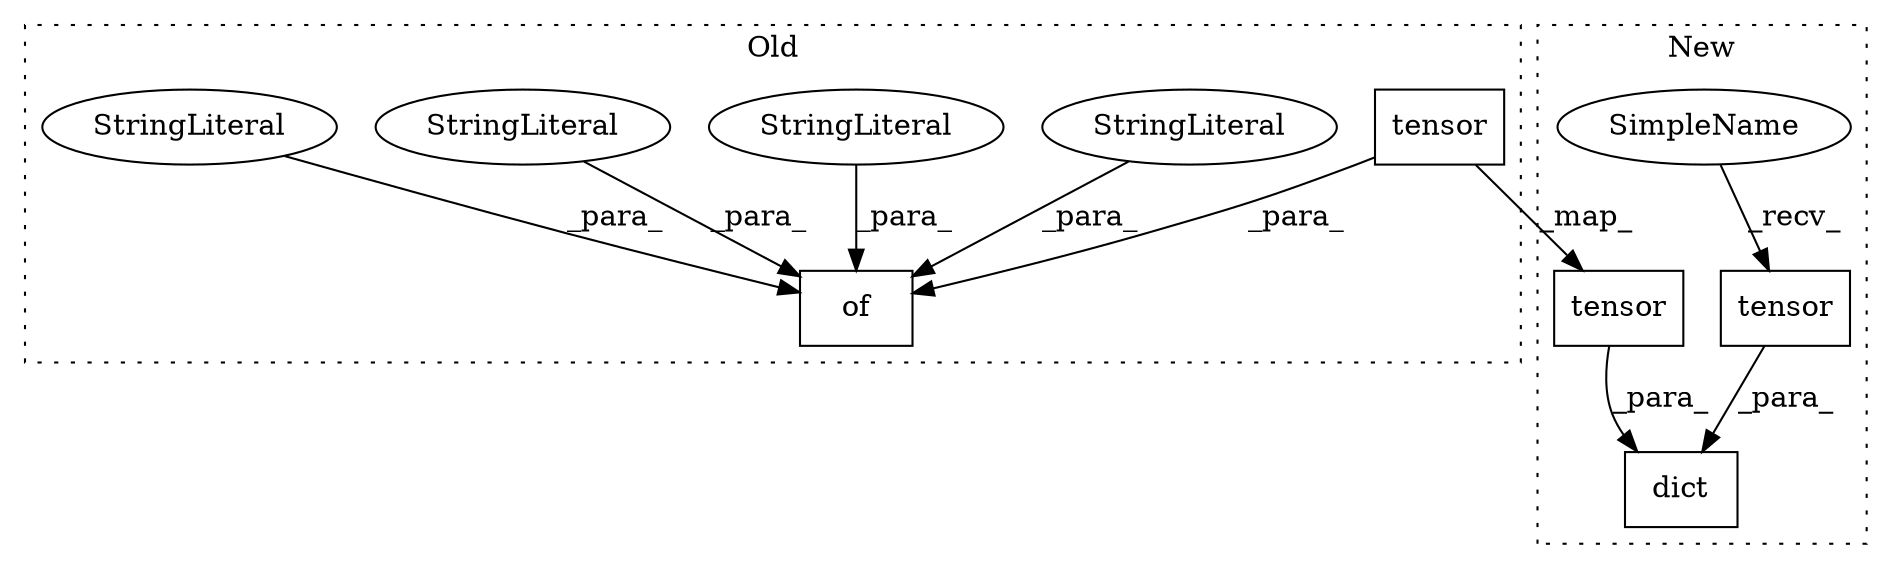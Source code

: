 digraph G {
subgraph cluster0 {
1 [label="of" a="32" s="14451,14571" l="3,1" shape="box"];
3 [label="StringLiteral" a="45" s="14542" l="15" shape="ellipse"];
4 [label="StringLiteral" a="45" s="14471" l="5" shape="ellipse"];
5 [label="StringLiteral" a="45" s="14488" l="15" shape="ellipse"];
6 [label="StringLiteral" a="45" s="14454" l="5" shape="ellipse"];
9 [label="tensor" a="32" s="14510,14540" l="7,1" shape="box"];
label = "Old";
style="dotted";
}
subgraph cluster1 {
2 [label="tensor" a="32" s="14488,14508" l="7,1" shape="box"];
7 [label="dict" a="32" s="14417,14509" l="5,1" shape="box"];
8 [label="tensor" a="32" s="14450,14480" l="7,1" shape="box"];
10 [label="SimpleName" a="42" s="14482" l="5" shape="ellipse"];
label = "New";
style="dotted";
}
2 -> 7 [label="_para_"];
3 -> 1 [label="_para_"];
4 -> 1 [label="_para_"];
5 -> 1 [label="_para_"];
6 -> 1 [label="_para_"];
8 -> 7 [label="_para_"];
9 -> 8 [label="_map_"];
9 -> 1 [label="_para_"];
10 -> 2 [label="_recv_"];
}